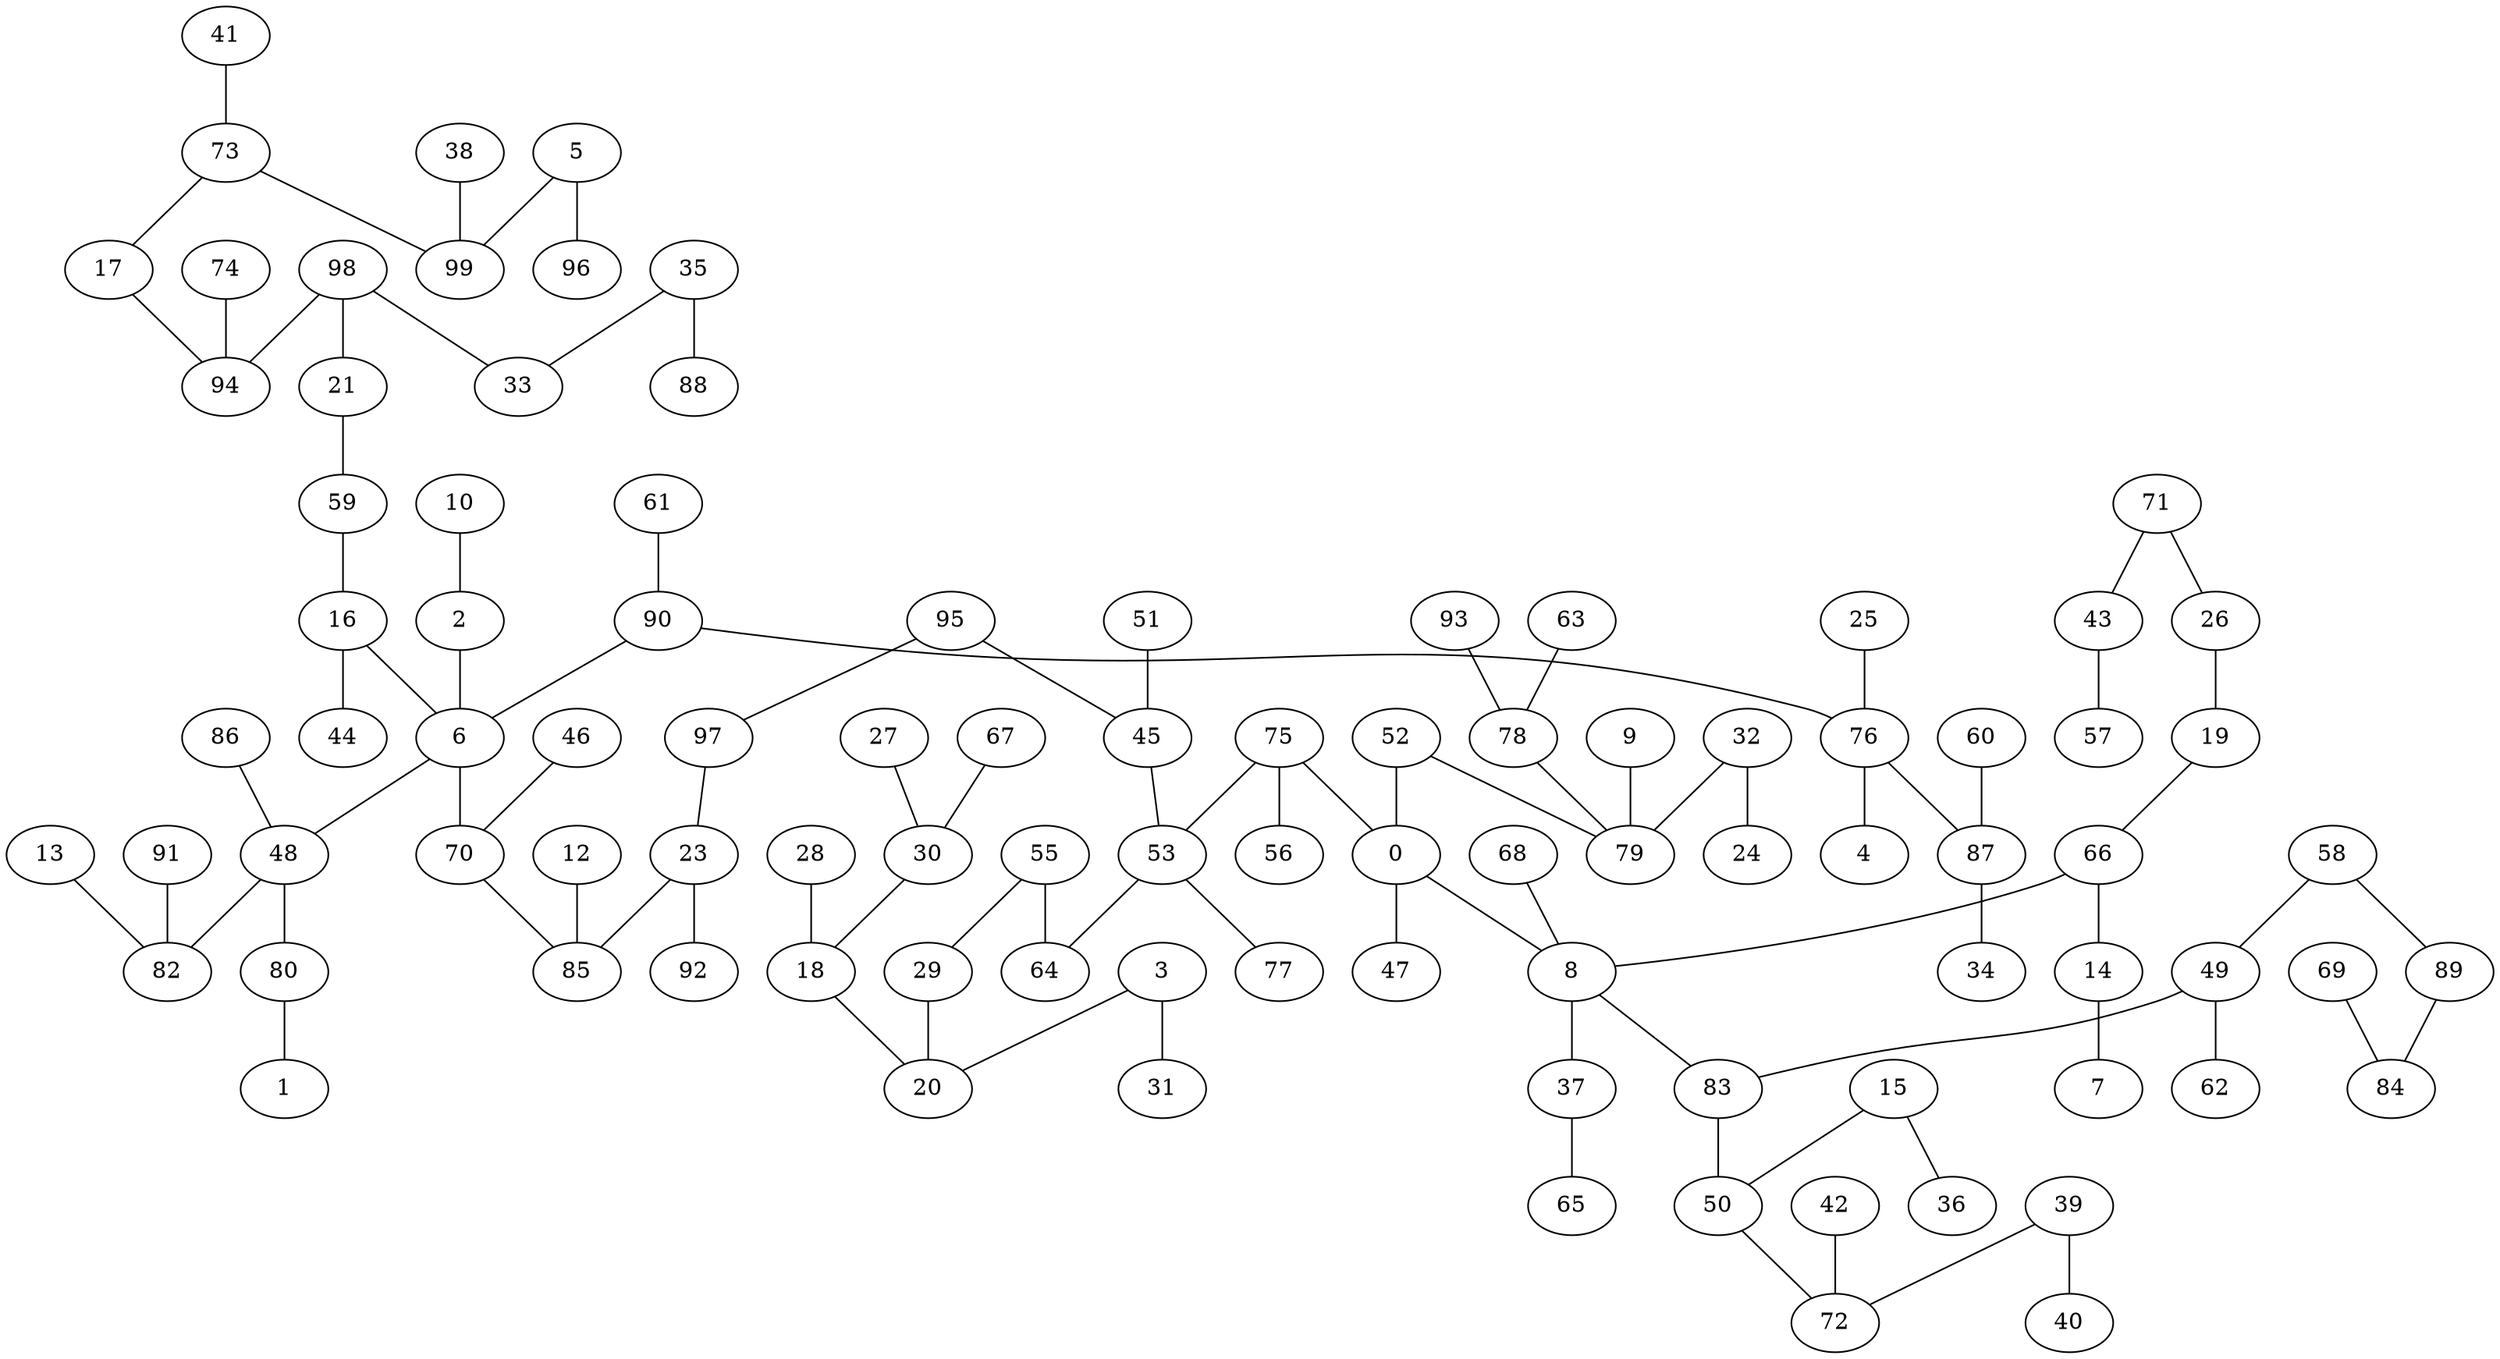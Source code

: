 graph grafoErdos_Renyi_100_155_KruskalD_MST  {
90;
6;
8;
83;
26;
19;
9;
79;
78;
86;
48;
75;
53;
37;
65;
58;
89;
45;
71;
13;
82;
87;
34;
59;
16;
29;
20;
23;
85;
39;
40;
64;
5;
96;
50;
72;
49;
30;
18;
63;
66;
0;
47;
91;
70;
73;
99;
27;
14;
7;
17;
94;
28;
61;
43;
57;
52;
32;
35;
33;
98;
21;
95;
97;
24;
15;
36;
77;
68;
44;
62;
67;
38;
88;
51;
56;
60;
92;
3;
31;
76;
42;
74;
55;
25;
41;
10;
2;
46;
4;
80;
84;
69;
93;
1;
12;
90 -- 6;
8 -- 83;
26 -- 19;
9 -- 79;
78 -- 79;
86 -- 48;
75 -- 53;
37 -- 65;
58 -- 89;
45 -- 53;
71 -- 26;
13 -- 82;
87 -- 34;
59 -- 16;
29 -- 20;
23 -- 85;
39 -- 40;
53 -- 64;
5 -- 96;
50 -- 72;
49 -- 83;
30 -- 18;
63 -- 78;
19 -- 66;
83 -- 50;
0 -- 47;
91 -- 82;
6 -- 70;
66 -- 8;
8 -- 37;
73 -- 99;
0 -- 8;
27 -- 30;
14 -- 7;
75 -- 0;
17 -- 94;
28 -- 18;
61 -- 90;
6 -- 48;
43 -- 57;
66 -- 14;
52 -- 0;
32 -- 79;
35 -- 33;
98 -- 21;
95 -- 97;
32 -- 24;
15 -- 36;
95 -- 45;
58 -- 49;
53 -- 77;
68 -- 8;
21 -- 59;
16 -- 44;
98 -- 94;
49 -- 62;
67 -- 30;
71 -- 43;
97 -- 23;
16 -- 6;
70 -- 85;
38 -- 99;
52 -- 79;
35 -- 88;
51 -- 45;
75 -- 56;
98 -- 33;
60 -- 87;
23 -- 92;
48 -- 82;
3 -- 31;
90 -- 76;
73 -- 17;
42 -- 72;
74 -- 94;
76 -- 87;
15 -- 50;
55 -- 64;
5 -- 99;
3 -- 20;
55 -- 29;
25 -- 76;
39 -- 72;
41 -- 73;
10 -- 2;
18 -- 20;
46 -- 70;
76 -- 4;
48 -- 80;
89 -- 84;
2 -- 6;
69 -- 84;
93 -- 78;
80 -- 1;
12 -- 85;
}